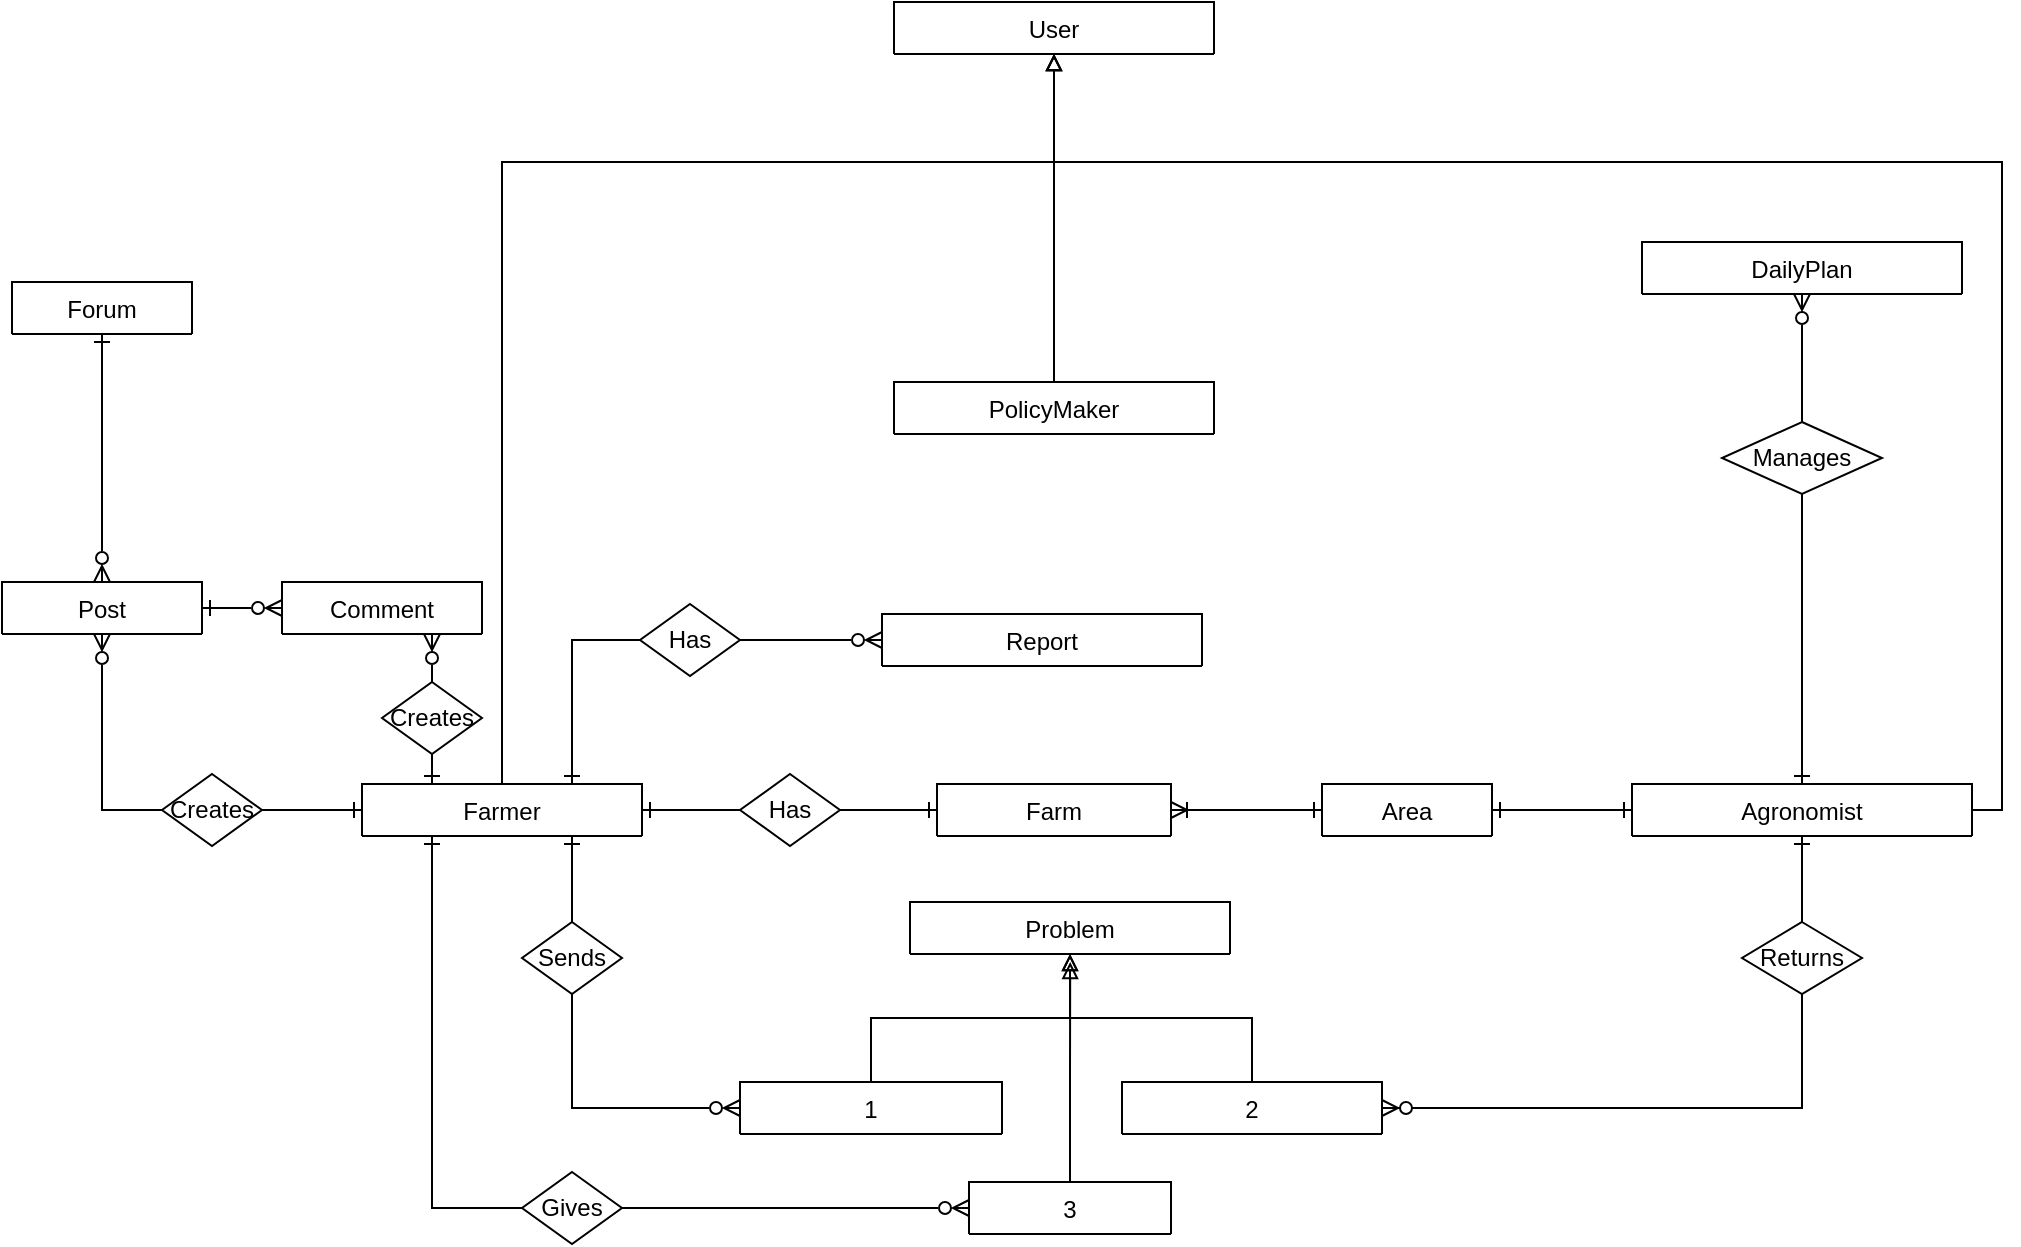 <mxfile version="16.1.2" type="device"><diagram id="C5RBs43oDa-KdzZeNtuy" name="Page-1"><mxGraphModel dx="2249" dy="768" grid="1" gridSize="10" guides="1" tooltips="1" connect="1" arrows="1" fold="1" page="1" pageScale="1" pageWidth="827" pageHeight="1169" math="0" shadow="0"><root><mxCell id="WIyWlLk6GJQsqaUBKTNV-0"/><mxCell id="WIyWlLk6GJQsqaUBKTNV-1" parent="WIyWlLk6GJQsqaUBKTNV-0"/><mxCell id="zkfFHV4jXpPFQw0GAbJ--0" value="Report" style="swimlane;fontStyle=0;align=center;verticalAlign=top;childLayout=stackLayout;horizontal=1;startSize=26;horizontalStack=0;resizeParent=1;resizeLast=0;collapsible=1;marginBottom=0;rounded=0;shadow=0;strokeWidth=1;" parent="WIyWlLk6GJQsqaUBKTNV-1" vertex="1" collapsed="1"><mxGeometry x="310" y="546" width="160" height="26" as="geometry"><mxRectangle x="310" y="546" width="160" height="156" as="alternateBounds"/></mxGeometry></mxCell><mxCell id="zkfFHV4jXpPFQw0GAbJ--1" value="-Type" style="text;align=left;verticalAlign=top;spacingLeft=4;spacingRight=4;overflow=hidden;rotatable=0;points=[[0,0.5],[1,0.5]];portConstraint=eastwest;" parent="zkfFHV4jXpPFQw0GAbJ--0" vertex="1"><mxGeometry y="26" width="160" height="26" as="geometry"/></mxCell><mxCell id="zkfFHV4jXpPFQw0GAbJ--5" value="-Amount" style="text;align=left;verticalAlign=top;spacingLeft=4;spacingRight=4;overflow=hidden;rotatable=0;points=[[0,0.5],[1,0.5]];portConstraint=eastwest;" parent="zkfFHV4jXpPFQw0GAbJ--0" vertex="1"><mxGeometry y="52" width="160" height="26" as="geometry"/></mxCell><mxCell id="DxoQ2Ti96PjoFfvmHfNT-125" value="-StartTime" style="text;align=left;verticalAlign=top;spacingLeft=4;spacingRight=4;overflow=hidden;rotatable=0;points=[[0,0.5],[1,0.5]];portConstraint=eastwest;" parent="zkfFHV4jXpPFQw0GAbJ--0" vertex="1"><mxGeometry y="78" width="160" height="26" as="geometry"/></mxCell><mxCell id="S1mqgadDC83ZZfr4QE1d-0" value="-EndTime" style="text;align=left;verticalAlign=top;spacingLeft=4;spacingRight=4;overflow=hidden;rotatable=0;points=[[0,0.5],[1,0.5]];portConstraint=eastwest;" parent="zkfFHV4jXpPFQw0GAbJ--0" vertex="1"><mxGeometry y="104" width="160" height="26" as="geometry"/></mxCell><mxCell id="DyY6vyN7W-y3N_ncUhOB-0" value="-Acreage" style="text;align=left;verticalAlign=top;spacingLeft=4;spacingRight=4;overflow=hidden;rotatable=0;points=[[0,0.5],[1,0.5]];portConstraint=eastwest;" parent="zkfFHV4jXpPFQw0GAbJ--0" vertex="1"><mxGeometry y="130" width="160" height="26" as="geometry"/></mxCell><mxCell id="rKa9zj8Gj9nZQQ8F4N_N-14" style="edgeStyle=orthogonalEdgeStyle;rounded=0;orthogonalLoop=1;jettySize=auto;html=1;exitX=0.5;exitY=0;exitDx=0;exitDy=0;entryX=0.5;entryY=1;entryDx=0;entryDy=0;startArrow=none;startFill=0;endArrow=block;endFill=0;" parent="WIyWlLk6GJQsqaUBKTNV-1" source="zkfFHV4jXpPFQw0GAbJ--6" target="DxoQ2Ti96PjoFfvmHfNT-110" edge="1"><mxGeometry relative="1" as="geometry"><Array as="points"><mxPoint x="120" y="320"/><mxPoint x="396" y="320"/></Array></mxGeometry></mxCell><mxCell id="rKa9zj8Gj9nZQQ8F4N_N-17" style="edgeStyle=orthogonalEdgeStyle;rounded=0;orthogonalLoop=1;jettySize=auto;html=1;exitX=1;exitY=0.5;exitDx=0;exitDy=0;entryX=0;entryY=0.5;entryDx=0;entryDy=0;startArrow=ERone;startFill=0;endArrow=ERone;endFill=0;" parent="WIyWlLk6GJQsqaUBKTNV-1" source="zkfFHV4jXpPFQw0GAbJ--6" target="JW5dM0QdrTbxp0r37-U7-6" edge="1"><mxGeometry relative="1" as="geometry"/></mxCell><mxCell id="rKa9zj8Gj9nZQQ8F4N_N-24" style="edgeStyle=orthogonalEdgeStyle;rounded=0;orthogonalLoop=1;jettySize=auto;html=1;exitX=0.75;exitY=0;exitDx=0;exitDy=0;entryX=0;entryY=0.5;entryDx=0;entryDy=0;startArrow=ERone;startFill=0;endArrow=ERzeroToMany;endFill=0;" parent="WIyWlLk6GJQsqaUBKTNV-1" source="zkfFHV4jXpPFQw0GAbJ--6" target="zkfFHV4jXpPFQw0GAbJ--0" edge="1"><mxGeometry relative="1" as="geometry"/></mxCell><mxCell id="rKa9zj8Gj9nZQQ8F4N_N-31" style="edgeStyle=orthogonalEdgeStyle;rounded=0;orthogonalLoop=1;jettySize=auto;html=1;startArrow=ERone;startFill=0;endArrow=ERzeroToMany;endFill=0;" parent="WIyWlLk6GJQsqaUBKTNV-1" source="zkfFHV4jXpPFQw0GAbJ--6" target="DxoQ2Ti96PjoFfvmHfNT-129" edge="1"><mxGeometry relative="1" as="geometry"/></mxCell><mxCell id="rKa9zj8Gj9nZQQ8F4N_N-32" style="edgeStyle=orthogonalEdgeStyle;rounded=0;orthogonalLoop=1;jettySize=auto;html=1;exitX=0.25;exitY=0;exitDx=0;exitDy=0;entryX=0.75;entryY=1;entryDx=0;entryDy=0;startArrow=ERone;startFill=0;endArrow=ERzeroToMany;endFill=0;" parent="WIyWlLk6GJQsqaUBKTNV-1" source="zkfFHV4jXpPFQw0GAbJ--6" target="DxoQ2Ti96PjoFfvmHfNT-132" edge="1"><mxGeometry relative="1" as="geometry"/></mxCell><mxCell id="rKa9zj8Gj9nZQQ8F4N_N-40" style="edgeStyle=orthogonalEdgeStyle;rounded=0;orthogonalLoop=1;jettySize=auto;html=1;exitX=0.25;exitY=1;exitDx=0;exitDy=0;entryX=0;entryY=0.5;entryDx=0;entryDy=0;startArrow=ERone;startFill=0;endArrow=ERzeroToMany;endFill=0;" parent="WIyWlLk6GJQsqaUBKTNV-1" source="zkfFHV4jXpPFQw0GAbJ--6" target="rKa9zj8Gj9nZQQ8F4N_N-38" edge="1"><mxGeometry relative="1" as="geometry"/></mxCell><mxCell id="zkfFHV4jXpPFQw0GAbJ--6" value="Farmer" style="swimlane;fontStyle=0;align=center;verticalAlign=top;childLayout=stackLayout;horizontal=1;startSize=26;horizontalStack=0;resizeParent=1;resizeLast=0;collapsible=1;marginBottom=0;rounded=0;shadow=0;strokeWidth=1;" parent="WIyWlLk6GJQsqaUBKTNV-1" vertex="1" collapsed="1"><mxGeometry x="50" y="631" width="140" height="26" as="geometry"><mxRectangle x="60" y="540" width="160" height="140" as="alternateBounds"/></mxGeometry></mxCell><mxCell id="zkfFHV4jXpPFQw0GAbJ--7" value="-Name" style="text;align=left;verticalAlign=top;spacingLeft=4;spacingRight=4;overflow=hidden;rotatable=0;points=[[0,0.5],[1,0.5]];portConstraint=eastwest;" parent="zkfFHV4jXpPFQw0GAbJ--6" vertex="1"><mxGeometry y="26" width="140" height="26" as="geometry"/></mxCell><mxCell id="zkfFHV4jXpPFQw0GAbJ--10" value="-PhoneNumber" style="text;align=left;verticalAlign=top;spacingLeft=4;spacingRight=4;overflow=hidden;rotatable=0;points=[[0,0.5],[1,0.5]];portConstraint=eastwest;fontStyle=0;labelBackgroundColor=default;" parent="zkfFHV4jXpPFQw0GAbJ--6" vertex="1"><mxGeometry y="52" width="140" height="26" as="geometry"/></mxCell><mxCell id="zkfFHV4jXpPFQw0GAbJ--11" value="-PassWord" style="text;align=left;verticalAlign=top;spacingLeft=4;spacingRight=4;overflow=hidden;rotatable=0;points=[[0,0.5],[1,0.5]];portConstraint=eastwest;" parent="zkfFHV4jXpPFQw0GAbJ--6" vertex="1"><mxGeometry y="78" width="140" height="26" as="geometry"/></mxCell><mxCell id="DxoQ2Ti96PjoFfvmHfNT-55" value="-Performance" style="text;align=left;verticalAlign=top;spacingLeft=4;spacingRight=4;overflow=hidden;rotatable=0;points=[[0,0.5],[1,0.5]];portConstraint=eastwest;" parent="zkfFHV4jXpPFQw0GAbJ--6" vertex="1"><mxGeometry y="104" width="140" height="26" as="geometry"/></mxCell><mxCell id="rKa9zj8Gj9nZQQ8F4N_N-15" style="edgeStyle=orthogonalEdgeStyle;rounded=0;orthogonalLoop=1;jettySize=auto;html=1;exitX=1;exitY=0.5;exitDx=0;exitDy=0;entryX=0.5;entryY=1;entryDx=0;entryDy=0;startArrow=none;startFill=0;endArrow=block;endFill=0;" parent="WIyWlLk6GJQsqaUBKTNV-1" source="zkfFHV4jXpPFQw0GAbJ--13" target="DxoQ2Ti96PjoFfvmHfNT-110" edge="1"><mxGeometry relative="1" as="geometry"><Array as="points"><mxPoint x="870" y="644"/><mxPoint x="870" y="320"/><mxPoint x="396" y="320"/></Array></mxGeometry></mxCell><mxCell id="rKa9zj8Gj9nZQQ8F4N_N-25" style="edgeStyle=orthogonalEdgeStyle;rounded=0;orthogonalLoop=1;jettySize=auto;html=1;exitX=0.5;exitY=0;exitDx=0;exitDy=0;entryX=0.5;entryY=1;entryDx=0;entryDy=0;startArrow=ERone;startFill=0;endArrow=ERzeroToMany;endFill=0;" parent="WIyWlLk6GJQsqaUBKTNV-1" source="zkfFHV4jXpPFQw0GAbJ--13" target="JW5dM0QdrTbxp0r37-U7-33" edge="1"><mxGeometry relative="1" as="geometry"/></mxCell><mxCell id="zkfFHV4jXpPFQw0GAbJ--13" value="Agronomist" style="swimlane;fontStyle=0;align=center;verticalAlign=top;childLayout=stackLayout;horizontal=1;startSize=26;horizontalStack=0;resizeParent=1;resizeLast=0;collapsible=1;marginBottom=0;rounded=0;shadow=0;strokeWidth=1;" parent="WIyWlLk6GJQsqaUBKTNV-1" vertex="1" collapsed="1"><mxGeometry x="685" y="631" width="170" height="26" as="geometry"><mxRectangle x="680" y="584" width="160" height="110" as="alternateBounds"/></mxGeometry></mxCell><mxCell id="zkfFHV4jXpPFQw0GAbJ--14" value="-Name" style="text;align=left;verticalAlign=top;spacingLeft=4;spacingRight=4;overflow=hidden;rotatable=0;points=[[0,0.5],[1,0.5]];portConstraint=eastwest;" parent="zkfFHV4jXpPFQw0GAbJ--13" vertex="1"><mxGeometry y="26" width="170" height="26" as="geometry"/></mxCell><mxCell id="JW5dM0QdrTbxp0r37-U7-4" value="-Email" style="text;align=left;verticalAlign=top;spacingLeft=4;spacingRight=4;overflow=hidden;rotatable=0;points=[[0,0.5],[1,0.5]];portConstraint=eastwest;" parent="zkfFHV4jXpPFQw0GAbJ--13" vertex="1"><mxGeometry y="52" width="170" height="26" as="geometry"/></mxCell><mxCell id="JW5dM0QdrTbxp0r37-U7-3" value="-PassWord" style="text;align=left;verticalAlign=top;spacingLeft=4;spacingRight=4;overflow=hidden;rotatable=0;points=[[0,0.5],[1,0.5]];portConstraint=eastwest;" parent="zkfFHV4jXpPFQw0GAbJ--13" vertex="1"><mxGeometry y="78" width="170" height="26" as="geometry"/></mxCell><mxCell id="DxoQ2Ti96PjoFfvmHfNT-114" style="edgeStyle=orthogonalEdgeStyle;rounded=0;orthogonalLoop=1;jettySize=auto;html=1;exitX=0.5;exitY=0;exitDx=0;exitDy=0;entryX=0.5;entryY=1;entryDx=0;entryDy=0;fontSize=7;endArrow=block;endFill=0;" parent="WIyWlLk6GJQsqaUBKTNV-1" source="zkfFHV4jXpPFQw0GAbJ--17" target="DxoQ2Ti96PjoFfvmHfNT-110" edge="1"><mxGeometry relative="1" as="geometry"/></mxCell><mxCell id="zkfFHV4jXpPFQw0GAbJ--17" value="PolicyMaker" style="swimlane;fontStyle=0;align=center;verticalAlign=top;childLayout=stackLayout;horizontal=1;startSize=26;horizontalStack=0;resizeParent=1;resizeLast=0;collapsible=1;marginBottom=0;rounded=0;shadow=0;strokeWidth=1;" parent="WIyWlLk6GJQsqaUBKTNV-1" vertex="1" collapsed="1"><mxGeometry x="316" y="430" width="160" height="26" as="geometry"><mxRectangle x="316" y="430" width="160" height="110" as="alternateBounds"/></mxGeometry></mxCell><mxCell id="TyxqnVsegSag8XOCpsEB-8" value="-Name" style="text;align=left;verticalAlign=top;spacingLeft=4;spacingRight=4;overflow=hidden;rotatable=0;points=[[0,0.5],[1,0.5]];portConstraint=eastwest;" parent="zkfFHV4jXpPFQw0GAbJ--17" vertex="1"><mxGeometry y="26" width="160" height="26" as="geometry"/></mxCell><mxCell id="zkfFHV4jXpPFQw0GAbJ--18" value="-Email" style="text;align=left;verticalAlign=top;spacingLeft=4;spacingRight=4;overflow=hidden;rotatable=0;points=[[0,0.5],[1,0.5]];portConstraint=eastwest;" parent="zkfFHV4jXpPFQw0GAbJ--17" vertex="1"><mxGeometry y="52" width="160" height="28" as="geometry"/></mxCell><mxCell id="TyxqnVsegSag8XOCpsEB-10" value="-PassWord" style="text;align=left;verticalAlign=top;spacingLeft=4;spacingRight=4;overflow=hidden;rotatable=0;points=[[0,0.5],[1,0.5]];portConstraint=eastwest;" parent="zkfFHV4jXpPFQw0GAbJ--17" vertex="1"><mxGeometry y="80" width="160" height="28" as="geometry"/></mxCell><mxCell id="rKa9zj8Gj9nZQQ8F4N_N-22" style="edgeStyle=orthogonalEdgeStyle;rounded=0;orthogonalLoop=1;jettySize=auto;html=1;exitX=1;exitY=0.5;exitDx=0;exitDy=0;entryX=0;entryY=0.5;entryDx=0;entryDy=0;startArrow=ERoneToMany;startFill=0;endArrow=ERone;endFill=0;" parent="WIyWlLk6GJQsqaUBKTNV-1" source="JW5dM0QdrTbxp0r37-U7-6" target="M_vtLIsfnFepS92mFb9_-0" edge="1"><mxGeometry relative="1" as="geometry"/></mxCell><mxCell id="JW5dM0QdrTbxp0r37-U7-6" value="Farm" style="swimlane;fontStyle=0;align=center;verticalAlign=top;childLayout=stackLayout;horizontal=1;startSize=26;horizontalStack=0;resizeParent=1;resizeLast=0;collapsible=1;marginBottom=0;rounded=0;shadow=0;strokeWidth=1;" parent="WIyWlLk6GJQsqaUBKTNV-1" vertex="1" collapsed="1"><mxGeometry x="337.5" y="631" width="117" height="26" as="geometry"><mxRectangle x="310" y="630" width="161" height="90" as="alternateBounds"/></mxGeometry></mxCell><mxCell id="JW5dM0QdrTbxp0r37-U7-8" value="-Location" style="text;align=left;verticalAlign=top;spacingLeft=4;spacingRight=4;overflow=hidden;rotatable=0;points=[[0,0.5],[1,0.5]];portConstraint=eastwest;rounded=0;shadow=0;html=0;" parent="JW5dM0QdrTbxp0r37-U7-6" vertex="1"><mxGeometry y="26" width="117" height="26" as="geometry"/></mxCell><mxCell id="DxoQ2Ti96PjoFfvmHfNT-74" value="-Acreage" style="text;align=left;verticalAlign=top;spacingLeft=4;spacingRight=4;overflow=hidden;rotatable=0;points=[[0,0.5],[1,0.5]];portConstraint=eastwest;" parent="JW5dM0QdrTbxp0r37-U7-6" vertex="1"><mxGeometry y="52" width="117" height="26" as="geometry"/></mxCell><mxCell id="DxoQ2Ti96PjoFfvmHfNT-78" style="edgeStyle=orthogonalEdgeStyle;rounded=0;orthogonalLoop=1;jettySize=auto;html=1;exitX=1;exitY=0.5;exitDx=0;exitDy=0;entryX=1;entryY=0.5;entryDx=0;entryDy=0;endArrow=none;endFill=0;" parent="JW5dM0QdrTbxp0r37-U7-6" edge="1"><mxGeometry relative="1" as="geometry"><mxPoint x="160" y="143.0" as="sourcePoint"/><mxPoint x="160" y="143.0" as="targetPoint"/></mxGeometry></mxCell><mxCell id="JW5dM0QdrTbxp0r37-U7-19" value="Problem" style="swimlane;fontStyle=0;align=center;verticalAlign=top;childLayout=stackLayout;horizontal=1;startSize=26;horizontalStack=0;resizeParent=1;resizeLast=0;collapsible=1;marginBottom=0;rounded=0;shadow=0;strokeWidth=1;" parent="WIyWlLk6GJQsqaUBKTNV-1" vertex="1" collapsed="1"><mxGeometry x="324" y="690" width="160" height="26" as="geometry"><mxRectangle x="324" y="666" width="160" height="104" as="alternateBounds"/></mxGeometry></mxCell><mxCell id="JW5dM0QdrTbxp0r37-U7-20" value="-Request" style="text;align=left;verticalAlign=top;spacingLeft=4;spacingRight=4;overflow=hidden;rotatable=0;points=[[0,0.5],[1,0.5]];portConstraint=eastwest;" parent="JW5dM0QdrTbxp0r37-U7-19" vertex="1"><mxGeometry y="26" width="160" height="26" as="geometry"/></mxCell><mxCell id="JW5dM0QdrTbxp0r37-U7-21" value="-Answer" style="text;align=left;verticalAlign=top;spacingLeft=4;spacingRight=4;overflow=hidden;rotatable=0;points=[[0,0.5],[1,0.5]];portConstraint=eastwest;rounded=0;shadow=0;html=0;" parent="JW5dM0QdrTbxp0r37-U7-19" vertex="1"><mxGeometry y="52" width="160" height="26" as="geometry"/></mxCell><mxCell id="DxoQ2Ti96PjoFfvmHfNT-154" value="-Feedback" style="text;align=left;verticalAlign=top;spacingLeft=4;spacingRight=4;overflow=hidden;rotatable=0;points=[[0,0.5],[1,0.5]];portConstraint=eastwest;rounded=0;shadow=0;html=0;" parent="JW5dM0QdrTbxp0r37-U7-19" vertex="1"><mxGeometry y="78" width="160" height="26" as="geometry"/></mxCell><mxCell id="rKa9zj8Gj9nZQQ8F4N_N-28" style="edgeStyle=orthogonalEdgeStyle;rounded=0;orthogonalLoop=1;jettySize=auto;html=1;exitX=0.5;exitY=1;exitDx=0;exitDy=0;entryX=0.5;entryY=0;entryDx=0;entryDy=0;startArrow=ERone;startFill=0;endArrow=ERzeroToMany;endFill=0;" parent="WIyWlLk6GJQsqaUBKTNV-1" source="JW5dM0QdrTbxp0r37-U7-27" target="DxoQ2Ti96PjoFfvmHfNT-129" edge="1"><mxGeometry relative="1" as="geometry"/></mxCell><mxCell id="JW5dM0QdrTbxp0r37-U7-27" value="Forum" style="swimlane;fontStyle=0;align=center;verticalAlign=top;childLayout=stackLayout;horizontal=1;startSize=26;horizontalStack=0;resizeParent=1;resizeLast=0;collapsible=1;marginBottom=0;rounded=0;shadow=0;strokeWidth=1;" parent="WIyWlLk6GJQsqaUBKTNV-1" vertex="1" collapsed="1"><mxGeometry x="-125" y="380" width="90" height="26" as="geometry"><mxRectangle x="60" y="350" width="160" height="52" as="alternateBounds"/></mxGeometry></mxCell><mxCell id="JW5dM0QdrTbxp0r37-U7-33" value="DailyPlan" style="swimlane;fontStyle=0;align=center;verticalAlign=top;childLayout=stackLayout;horizontal=1;startSize=26;horizontalStack=0;resizeParent=1;resizeLast=0;collapsible=1;marginBottom=0;rounded=0;shadow=0;strokeWidth=1;" parent="WIyWlLk6GJQsqaUBKTNV-1" vertex="1" collapsed="1"><mxGeometry x="690" y="360" width="160" height="26" as="geometry"><mxRectangle x="680" y="193" width="160" height="187" as="alternateBounds"/></mxGeometry></mxCell><mxCell id="DxoQ2Ti96PjoFfvmHfNT-91" value="-Title" style="text;align=left;verticalAlign=top;spacingLeft=4;spacingRight=4;overflow=hidden;rotatable=0;points=[[0,0.5],[1,0.5]];portConstraint=eastwest;rounded=0;shadow=0;html=0;" parent="JW5dM0QdrTbxp0r37-U7-33" vertex="1"><mxGeometry y="26" width="160" height="26" as="geometry"/></mxCell><mxCell id="JW5dM0QdrTbxp0r37-U7-35" value="-Date" style="text;align=left;verticalAlign=top;spacingLeft=4;spacingRight=4;overflow=hidden;rotatable=0;points=[[0,0.5],[1,0.5]];portConstraint=eastwest;rounded=0;shadow=0;html=0;" parent="JW5dM0QdrTbxp0r37-U7-33" vertex="1"><mxGeometry y="52" width="160" height="26" as="geometry"/></mxCell><mxCell id="JW5dM0QdrTbxp0r37-U7-36" value="-Farmer" style="text;align=left;verticalAlign=top;spacingLeft=4;spacingRight=4;overflow=hidden;rotatable=0;points=[[0,0.5],[1,0.5]];portConstraint=eastwest;rounded=0;shadow=0;html=0;" parent="JW5dM0QdrTbxp0r37-U7-33" vertex="1"><mxGeometry y="78" width="160" height="26" as="geometry"/></mxCell><mxCell id="JW5dM0QdrTbxp0r37-U7-37" value="-Content" style="text;align=left;verticalAlign=top;spacingLeft=4;spacingRight=4;overflow=hidden;rotatable=0;points=[[0,0.5],[1,0.5]];portConstraint=eastwest;rounded=0;shadow=0;html=0;" parent="JW5dM0QdrTbxp0r37-U7-33" vertex="1"><mxGeometry y="104" width="160" height="26" as="geometry"/></mxCell><mxCell id="JW5dM0QdrTbxp0r37-U7-39" value="-Status" style="text;align=left;verticalAlign=top;spacingLeft=4;spacingRight=4;overflow=hidden;rotatable=0;points=[[0,0.5],[1,0.5]];portConstraint=eastwest;" parent="JW5dM0QdrTbxp0r37-U7-33" vertex="1"><mxGeometry y="130" width="160" height="26" as="geometry"/></mxCell><mxCell id="JW5dM0QdrTbxp0r37-U7-38" value="-Deviation" style="text;align=left;verticalAlign=top;spacingLeft=4;spacingRight=4;overflow=hidden;rotatable=0;points=[[0,0.5],[1,0.5]];portConstraint=eastwest;rounded=0;shadow=0;html=0;" parent="JW5dM0QdrTbxp0r37-U7-33" vertex="1"><mxGeometry y="156" width="160" height="26" as="geometry"/></mxCell><mxCell id="DxoQ2Ti96PjoFfvmHfNT-110" value="User" style="swimlane;fontStyle=0;align=center;verticalAlign=top;childLayout=stackLayout;horizontal=1;startSize=26;horizontalStack=0;resizeParent=1;resizeLast=0;collapsible=1;marginBottom=0;rounded=0;shadow=0;strokeWidth=1;" parent="WIyWlLk6GJQsqaUBKTNV-1" vertex="1" collapsed="1"><mxGeometry x="316" y="240" width="160" height="26" as="geometry"><mxRectangle x="316" y="240" width="160" height="104" as="alternateBounds"/></mxGeometry></mxCell><mxCell id="rKa9zj8Gj9nZQQ8F4N_N-30" style="edgeStyle=orthogonalEdgeStyle;rounded=0;orthogonalLoop=1;jettySize=auto;html=1;exitX=1;exitY=0.5;exitDx=0;exitDy=0;entryX=0;entryY=0.5;entryDx=0;entryDy=0;startArrow=ERone;startFill=0;endArrow=ERzeroToMany;endFill=0;" parent="WIyWlLk6GJQsqaUBKTNV-1" source="DxoQ2Ti96PjoFfvmHfNT-129" target="DxoQ2Ti96PjoFfvmHfNT-132" edge="1"><mxGeometry relative="1" as="geometry"/></mxCell><mxCell id="DxoQ2Ti96PjoFfvmHfNT-129" value="Post" style="swimlane;fontStyle=0;align=center;verticalAlign=top;childLayout=stackLayout;horizontal=1;startSize=26;horizontalStack=0;resizeParent=1;resizeLast=0;collapsible=1;marginBottom=0;rounded=0;shadow=0;strokeWidth=1;" parent="WIyWlLk6GJQsqaUBKTNV-1" vertex="1" collapsed="1"><mxGeometry x="-130" y="530" width="100" height="26" as="geometry"><mxRectangle x="50" y="250" width="90" height="104" as="alternateBounds"/></mxGeometry></mxCell><mxCell id="DxoQ2Ti96PjoFfvmHfNT-130" value="-Title" style="text;align=left;verticalAlign=top;spacingLeft=4;spacingRight=4;overflow=hidden;rotatable=0;points=[[0,0.5],[1,0.5]];portConstraint=eastwest;" parent="DxoQ2Ti96PjoFfvmHfNT-129" vertex="1"><mxGeometry y="26" width="100" height="26" as="geometry"/></mxCell><mxCell id="DxoQ2Ti96PjoFfvmHfNT-131" value="-Content" style="text;align=left;verticalAlign=top;spacingLeft=4;spacingRight=4;overflow=hidden;rotatable=0;points=[[0,0.5],[1,0.5]];portConstraint=eastwest;" parent="DxoQ2Ti96PjoFfvmHfNT-129" vertex="1"><mxGeometry y="52" width="100" height="26" as="geometry"/></mxCell><mxCell id="it_GknCiNeM-z0VWy5zi-3" value="-Time" style="text;align=left;verticalAlign=top;spacingLeft=4;spacingRight=4;overflow=hidden;rotatable=0;points=[[0,0.5],[1,0.5]];portConstraint=eastwest;" parent="DxoQ2Ti96PjoFfvmHfNT-129" vertex="1"><mxGeometry y="78" width="100" height="26" as="geometry"/></mxCell><mxCell id="DxoQ2Ti96PjoFfvmHfNT-132" value="Comment" style="swimlane;fontStyle=0;align=center;verticalAlign=top;childLayout=stackLayout;horizontal=1;startSize=26;horizontalStack=0;resizeParent=1;resizeLast=0;collapsible=1;marginBottom=0;rounded=0;shadow=0;strokeWidth=1;" parent="WIyWlLk6GJQsqaUBKTNV-1" vertex="1" collapsed="1"><mxGeometry x="10" y="530" width="100" height="26" as="geometry"><mxRectangle x="50" y="113" width="90" height="80" as="alternateBounds"/></mxGeometry></mxCell><mxCell id="DxoQ2Ti96PjoFfvmHfNT-134" value="-Content" style="text;align=left;verticalAlign=top;spacingLeft=4;spacingRight=4;overflow=hidden;rotatable=0;points=[[0,0.5],[1,0.5]];portConstraint=eastwest;" parent="DxoQ2Ti96PjoFfvmHfNT-132" vertex="1"><mxGeometry y="26" width="100" height="26" as="geometry"/></mxCell><mxCell id="it_GknCiNeM-z0VWy5zi-1" value="-Time" style="text;align=left;verticalAlign=top;spacingLeft=4;spacingRight=4;overflow=hidden;rotatable=0;points=[[0,0.5],[1,0.5]];portConstraint=eastwest;" parent="DxoQ2Ti96PjoFfvmHfNT-132" vertex="1"><mxGeometry y="52" width="100" height="26" as="geometry"/></mxCell><mxCell id="rKa9zj8Gj9nZQQ8F4N_N-19" style="edgeStyle=orthogonalEdgeStyle;rounded=0;orthogonalLoop=1;jettySize=auto;html=1;exitX=1;exitY=0.5;exitDx=0;exitDy=0;entryX=0;entryY=0.5;entryDx=0;entryDy=0;startArrow=ERone;startFill=0;endArrow=ERone;endFill=0;" parent="WIyWlLk6GJQsqaUBKTNV-1" source="M_vtLIsfnFepS92mFb9_-0" target="zkfFHV4jXpPFQw0GAbJ--13" edge="1"><mxGeometry relative="1" as="geometry"/></mxCell><mxCell id="M_vtLIsfnFepS92mFb9_-0" value="Area" style="swimlane;fontStyle=0;align=center;verticalAlign=top;childLayout=stackLayout;horizontal=1;startSize=26;horizontalStack=0;resizeParent=1;resizeLast=0;collapsible=1;marginBottom=0;rounded=0;shadow=0;strokeWidth=1;" parent="WIyWlLk6GJQsqaUBKTNV-1" vertex="1" collapsed="1"><mxGeometry x="530" y="631" width="85" height="26" as="geometry"><mxRectangle x="522" y="580" width="130" height="90" as="alternateBounds"/></mxGeometry></mxCell><mxCell id="M_vtLIsfnFepS92mFb9_-3" style="edgeStyle=orthogonalEdgeStyle;rounded=0;orthogonalLoop=1;jettySize=auto;html=1;exitX=1;exitY=0.5;exitDx=0;exitDy=0;entryX=1;entryY=0.5;entryDx=0;entryDy=0;endArrow=none;endFill=0;" parent="M_vtLIsfnFepS92mFb9_-0" edge="1"><mxGeometry relative="1" as="geometry"><mxPoint x="160" y="143.0" as="sourcePoint"/><mxPoint x="160" y="143.0" as="targetPoint"/></mxGeometry></mxCell><mxCell id="rKa9zj8Gj9nZQQ8F4N_N-13" style="edgeStyle=orthogonalEdgeStyle;rounded=0;orthogonalLoop=1;jettySize=auto;html=1;entryX=0.5;entryY=1;entryDx=0;entryDy=0;startArrow=none;startFill=0;endArrow=block;endFill=0;" parent="WIyWlLk6GJQsqaUBKTNV-1" source="rKa9zj8Gj9nZQQ8F4N_N-2" target="JW5dM0QdrTbxp0r37-U7-19" edge="1"><mxGeometry relative="1" as="geometry"/></mxCell><mxCell id="rKa9zj8Gj9nZQQ8F4N_N-2" value="2" style="swimlane;fontStyle=0;align=center;verticalAlign=top;childLayout=stackLayout;horizontal=1;startSize=26;horizontalStack=0;resizeParent=1;resizeLast=0;collapsible=1;marginBottom=0;rounded=0;shadow=0;strokeWidth=1;" parent="WIyWlLk6GJQsqaUBKTNV-1" vertex="1" collapsed="1"><mxGeometry x="430" y="780" width="130" height="26" as="geometry"><mxRectangle x="342" y="798" width="160" height="104" as="alternateBounds"/></mxGeometry></mxCell><mxCell id="rKa9zj8Gj9nZQQ8F4N_N-7" value="" style="fontSize=12;html=1;endArrow=ERzeroToMany;startArrow=ERone;rounded=0;exitX=0.5;exitY=1;exitDx=0;exitDy=0;entryX=1;entryY=0.5;entryDx=0;entryDy=0;edgeStyle=orthogonalEdgeStyle;startFill=0;" parent="WIyWlLk6GJQsqaUBKTNV-1" source="zkfFHV4jXpPFQw0GAbJ--13" target="rKa9zj8Gj9nZQQ8F4N_N-2" edge="1"><mxGeometry width="100" height="100" relative="1" as="geometry"><mxPoint x="650" y="880" as="sourcePoint"/><mxPoint x="750" y="780" as="targetPoint"/></mxGeometry></mxCell><mxCell id="rKa9zj8Gj9nZQQ8F4N_N-10" style="edgeStyle=orthogonalEdgeStyle;rounded=0;orthogonalLoop=1;jettySize=auto;html=1;exitX=0;exitY=0.5;exitDx=0;exitDy=0;startArrow=ERzeroToMany;startFill=0;endArrow=ERone;endFill=0;entryX=0.75;entryY=1;entryDx=0;entryDy=0;" parent="WIyWlLk6GJQsqaUBKTNV-1" source="rKa9zj8Gj9nZQQ8F4N_N-8" target="zkfFHV4jXpPFQw0GAbJ--6" edge="1"><mxGeometry relative="1" as="geometry"><mxPoint x="110" y="600" as="targetPoint"/></mxGeometry></mxCell><mxCell id="rKa9zj8Gj9nZQQ8F4N_N-11" style="edgeStyle=orthogonalEdgeStyle;rounded=0;orthogonalLoop=1;jettySize=auto;html=1;exitX=0.5;exitY=0;exitDx=0;exitDy=0;entryX=0.5;entryY=1;entryDx=0;entryDy=0;startArrow=none;startFill=0;endArrow=block;endFill=0;" parent="WIyWlLk6GJQsqaUBKTNV-1" source="rKa9zj8Gj9nZQQ8F4N_N-8" target="JW5dM0QdrTbxp0r37-U7-19" edge="1"><mxGeometry relative="1" as="geometry"/></mxCell><mxCell id="rKa9zj8Gj9nZQQ8F4N_N-8" value="1" style="swimlane;fontStyle=0;align=center;verticalAlign=top;childLayout=stackLayout;horizontal=1;startSize=26;horizontalStack=0;resizeParent=1;resizeLast=0;collapsible=1;marginBottom=0;rounded=0;shadow=0;strokeWidth=1;" parent="WIyWlLk6GJQsqaUBKTNV-1" vertex="1" collapsed="1"><mxGeometry x="239" y="780" width="131" height="26" as="geometry"><mxRectangle x="239" y="780" width="160" height="104" as="alternateBounds"/></mxGeometry></mxCell><mxCell id="rKa9zj8Gj9nZQQ8F4N_N-20" value="Has" style="shape=rhombus;perimeter=rhombusPerimeter;whiteSpace=wrap;html=1;align=center;" parent="WIyWlLk6GJQsqaUBKTNV-1" vertex="1"><mxGeometry x="239" y="626" width="50" height="36" as="geometry"/></mxCell><mxCell id="rKa9zj8Gj9nZQQ8F4N_N-33" value="Creates" style="shape=rhombus;perimeter=rhombusPerimeter;whiteSpace=wrap;html=1;align=center;" parent="WIyWlLk6GJQsqaUBKTNV-1" vertex="1"><mxGeometry x="-50" y="626" width="50" height="36" as="geometry"/></mxCell><mxCell id="rKa9zj8Gj9nZQQ8F4N_N-34" value="Creates" style="shape=rhombus;perimeter=rhombusPerimeter;whiteSpace=wrap;html=1;align=center;" parent="WIyWlLk6GJQsqaUBKTNV-1" vertex="1"><mxGeometry x="60" y="580" width="50" height="36" as="geometry"/></mxCell><mxCell id="rKa9zj8Gj9nZQQ8F4N_N-35" value="Has" style="shape=rhombus;perimeter=rhombusPerimeter;whiteSpace=wrap;html=1;align=center;" parent="WIyWlLk6GJQsqaUBKTNV-1" vertex="1"><mxGeometry x="189" y="541" width="50" height="36" as="geometry"/></mxCell><mxCell id="rKa9zj8Gj9nZQQ8F4N_N-36" value="Manages" style="shape=rhombus;perimeter=rhombusPerimeter;whiteSpace=wrap;html=1;align=center;" parent="WIyWlLk6GJQsqaUBKTNV-1" vertex="1"><mxGeometry x="730" y="450" width="80" height="36" as="geometry"/></mxCell><mxCell id="rKa9zj8Gj9nZQQ8F4N_N-37" value="Sends" style="shape=rhombus;perimeter=rhombusPerimeter;whiteSpace=wrap;html=1;align=center;" parent="WIyWlLk6GJQsqaUBKTNV-1" vertex="1"><mxGeometry x="130" y="700" width="50" height="36" as="geometry"/></mxCell><mxCell id="rKa9zj8Gj9nZQQ8F4N_N-43" style="edgeStyle=orthogonalEdgeStyle;rounded=0;orthogonalLoop=1;jettySize=auto;html=1;exitX=0.5;exitY=0;exitDx=0;exitDy=0;startArrow=none;startFill=0;endArrow=block;endFill=0;" parent="WIyWlLk6GJQsqaUBKTNV-1" source="rKa9zj8Gj9nZQQ8F4N_N-38" edge="1"><mxGeometry relative="1" as="geometry"><mxPoint x="404.103" y="720" as="targetPoint"/></mxGeometry></mxCell><mxCell id="rKa9zj8Gj9nZQQ8F4N_N-38" value="3" style="swimlane;fontStyle=0;align=center;verticalAlign=top;childLayout=stackLayout;horizontal=1;startSize=26;horizontalStack=0;resizeParent=1;resizeLast=0;collapsible=1;marginBottom=0;rounded=0;shadow=0;strokeWidth=1;" parent="WIyWlLk6GJQsqaUBKTNV-1" vertex="1" collapsed="1"><mxGeometry x="353.5" y="830" width="101" height="26" as="geometry"><mxRectangle x="239" y="830" width="160" height="104" as="alternateBounds"/></mxGeometry></mxCell><mxCell id="rKa9zj8Gj9nZQQ8F4N_N-41" value="Gives" style="shape=rhombus;perimeter=rhombusPerimeter;whiteSpace=wrap;html=1;align=center;" parent="WIyWlLk6GJQsqaUBKTNV-1" vertex="1"><mxGeometry x="130" y="825" width="50" height="36" as="geometry"/></mxCell><mxCell id="rKa9zj8Gj9nZQQ8F4N_N-44" value="Returns" style="shape=rhombus;perimeter=rhombusPerimeter;whiteSpace=wrap;html=1;align=center;" parent="WIyWlLk6GJQsqaUBKTNV-1" vertex="1"><mxGeometry x="740" y="700" width="60" height="36" as="geometry"/></mxCell></root></mxGraphModel></diagram></mxfile>